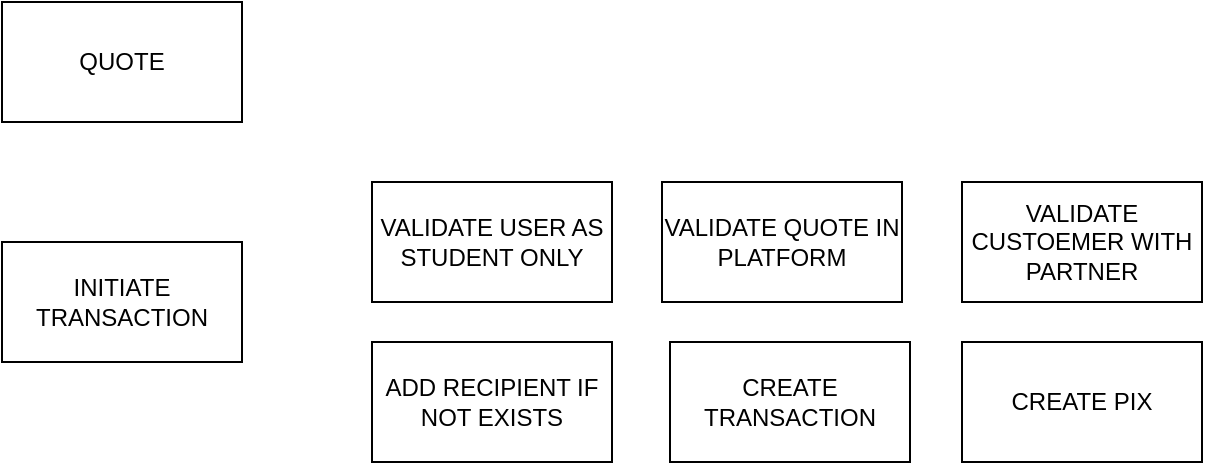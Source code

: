 <mxfile version="21.1.2" type="github">
  <diagram name="Page-1" id="TACW8LY72tp6bV8MoGoq">
    <mxGraphModel dx="979" dy="470" grid="1" gridSize="10" guides="1" tooltips="1" connect="1" arrows="1" fold="1" page="1" pageScale="1" pageWidth="850" pageHeight="1100" math="0" shadow="0">
      <root>
        <mxCell id="0" />
        <mxCell id="1" parent="0" />
        <mxCell id="OC63QnNblr-pWhFgw4IT-1" value="INITIATE TRANSACTION" style="rounded=0;whiteSpace=wrap;html=1;" vertex="1" parent="1">
          <mxGeometry x="180" y="230" width="120" height="60" as="geometry" />
        </mxCell>
        <mxCell id="OC63QnNblr-pWhFgw4IT-2" value="QUOTE" style="rounded=0;whiteSpace=wrap;html=1;" vertex="1" parent="1">
          <mxGeometry x="180" y="110" width="120" height="60" as="geometry" />
        </mxCell>
        <mxCell id="OC63QnNblr-pWhFgw4IT-3" value="VALIDATE QUOTE IN PLATFORM" style="rounded=0;whiteSpace=wrap;html=1;" vertex="1" parent="1">
          <mxGeometry x="510" y="200" width="120" height="60" as="geometry" />
        </mxCell>
        <mxCell id="OC63QnNblr-pWhFgw4IT-4" value="VALIDATE CUSTOEMER WITH PARTNER" style="rounded=0;whiteSpace=wrap;html=1;" vertex="1" parent="1">
          <mxGeometry x="660" y="200" width="120" height="60" as="geometry" />
        </mxCell>
        <mxCell id="OC63QnNblr-pWhFgw4IT-5" value="VALIDATE USER AS STUDENT ONLY" style="rounded=0;whiteSpace=wrap;html=1;" vertex="1" parent="1">
          <mxGeometry x="365" y="200" width="120" height="60" as="geometry" />
        </mxCell>
        <mxCell id="OC63QnNblr-pWhFgw4IT-6" value="ADD RECIPIENT IF NOT EXISTS" style="rounded=0;whiteSpace=wrap;html=1;" vertex="1" parent="1">
          <mxGeometry x="365" y="280" width="120" height="60" as="geometry" />
        </mxCell>
        <mxCell id="OC63QnNblr-pWhFgw4IT-7" value="CREATE TRANSACTION" style="rounded=0;whiteSpace=wrap;html=1;" vertex="1" parent="1">
          <mxGeometry x="514" y="280" width="120" height="60" as="geometry" />
        </mxCell>
        <mxCell id="OC63QnNblr-pWhFgw4IT-8" value="CREATE PIX" style="rounded=0;whiteSpace=wrap;html=1;" vertex="1" parent="1">
          <mxGeometry x="660" y="280" width="120" height="60" as="geometry" />
        </mxCell>
      </root>
    </mxGraphModel>
  </diagram>
</mxfile>
